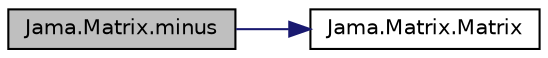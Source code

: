 digraph "Jama.Matrix.minus"
{
  edge [fontname="Helvetica",fontsize="10",labelfontname="Helvetica",labelfontsize="10"];
  node [fontname="Helvetica",fontsize="10",shape=record];
  rankdir="LR";
  Node1 [label="Jama.Matrix.minus",height=0.2,width=0.4,color="black", fillcolor="grey75", style="filled" fontcolor="black"];
  Node1 -> Node2 [color="midnightblue",fontsize="10",style="solid",fontname="Helvetica"];
  Node2 [label="Jama.Matrix.Matrix",height=0.2,width=0.4,color="black", fillcolor="white", style="filled",URL="$class_jama_1_1_matrix.html#a877dfa361af400fbf817b1046856e239"];
}
